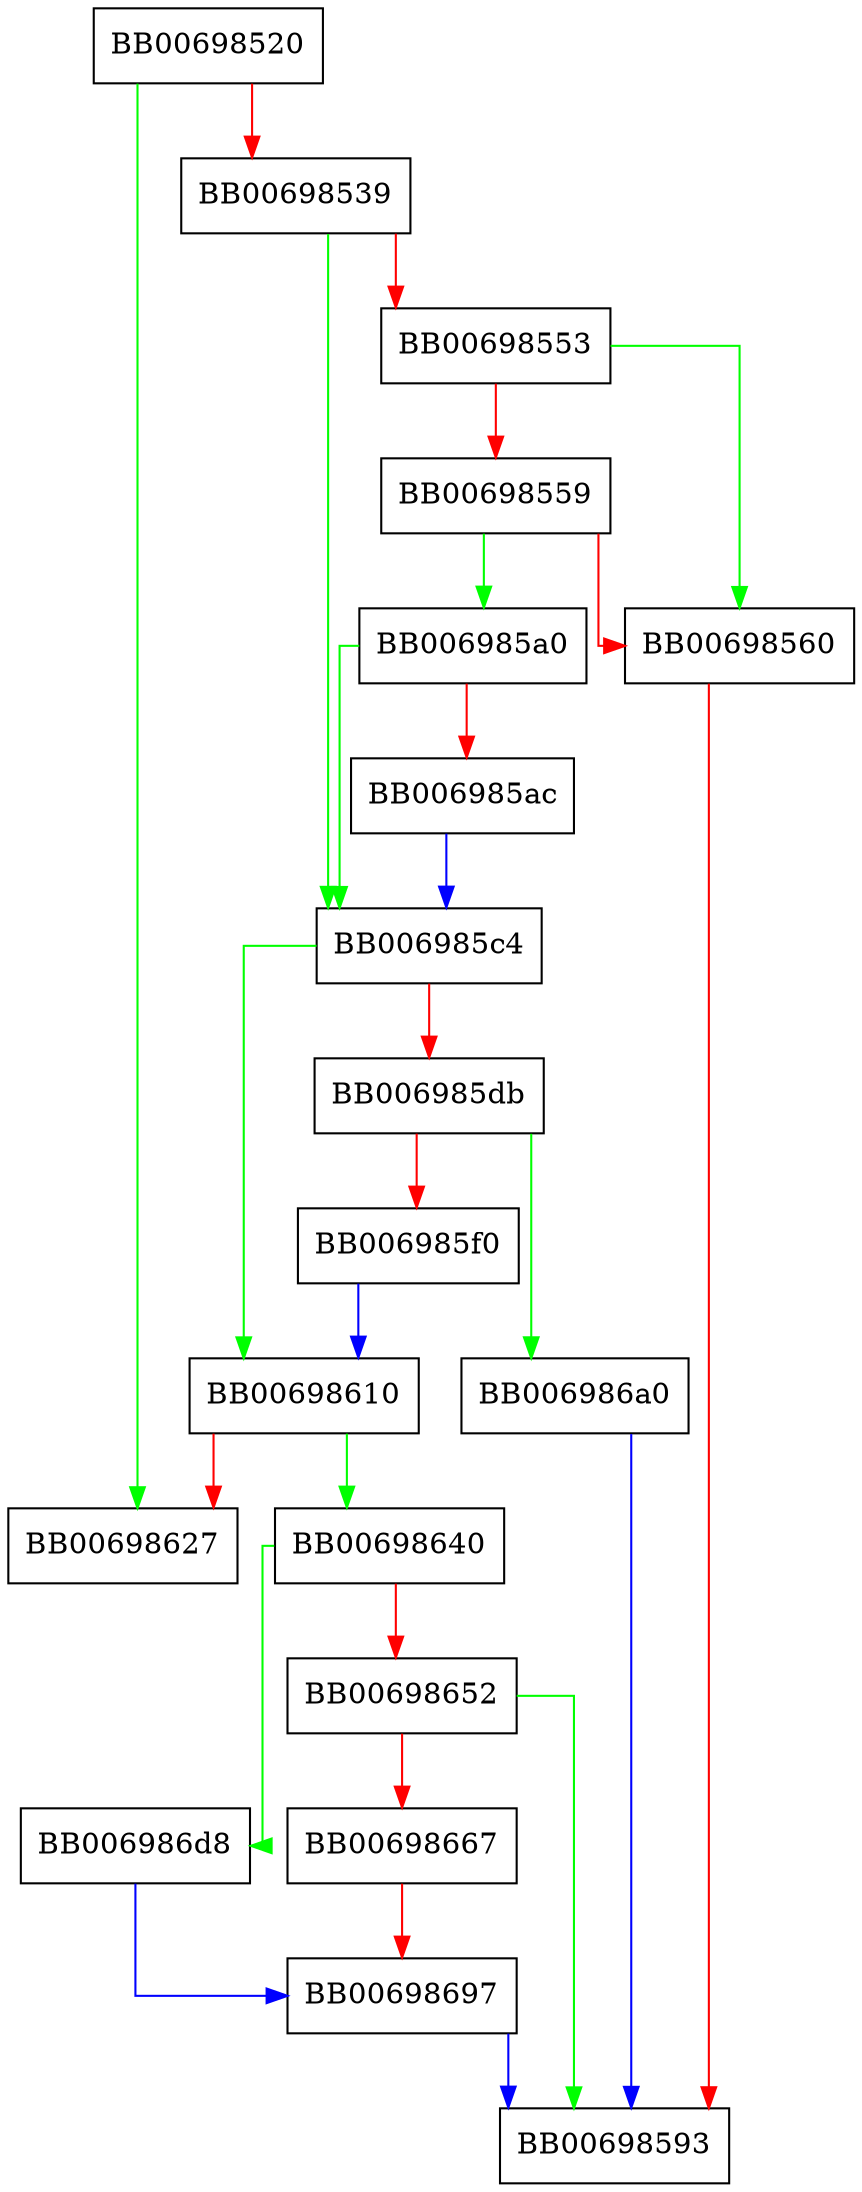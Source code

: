 digraph ossl_aes_gcm_siv_set_ctx_params {
  node [shape="box"];
  graph [splines=ortho];
  BB00698520 -> BB00698627 [color="green"];
  BB00698520 -> BB00698539 [color="red"];
  BB00698539 -> BB006985c4 [color="green"];
  BB00698539 -> BB00698553 [color="red"];
  BB00698553 -> BB00698560 [color="green"];
  BB00698553 -> BB00698559 [color="red"];
  BB00698559 -> BB006985a0 [color="green"];
  BB00698559 -> BB00698560 [color="red"];
  BB00698560 -> BB00698593 [color="red"];
  BB006985a0 -> BB006985c4 [color="green"];
  BB006985a0 -> BB006985ac [color="red"];
  BB006985ac -> BB006985c4 [color="blue"];
  BB006985c4 -> BB00698610 [color="green"];
  BB006985c4 -> BB006985db [color="red"];
  BB006985db -> BB006986a0 [color="green"];
  BB006985db -> BB006985f0 [color="red"];
  BB006985f0 -> BB00698610 [color="blue"];
  BB00698610 -> BB00698640 [color="green"];
  BB00698610 -> BB00698627 [color="red"];
  BB00698640 -> BB006986d8 [color="green"];
  BB00698640 -> BB00698652 [color="red"];
  BB00698652 -> BB00698593 [color="green"];
  BB00698652 -> BB00698667 [color="red"];
  BB00698667 -> BB00698697 [color="red"];
  BB00698697 -> BB00698593 [color="blue"];
  BB006986a0 -> BB00698593 [color="blue"];
  BB006986d8 -> BB00698697 [color="blue"];
}